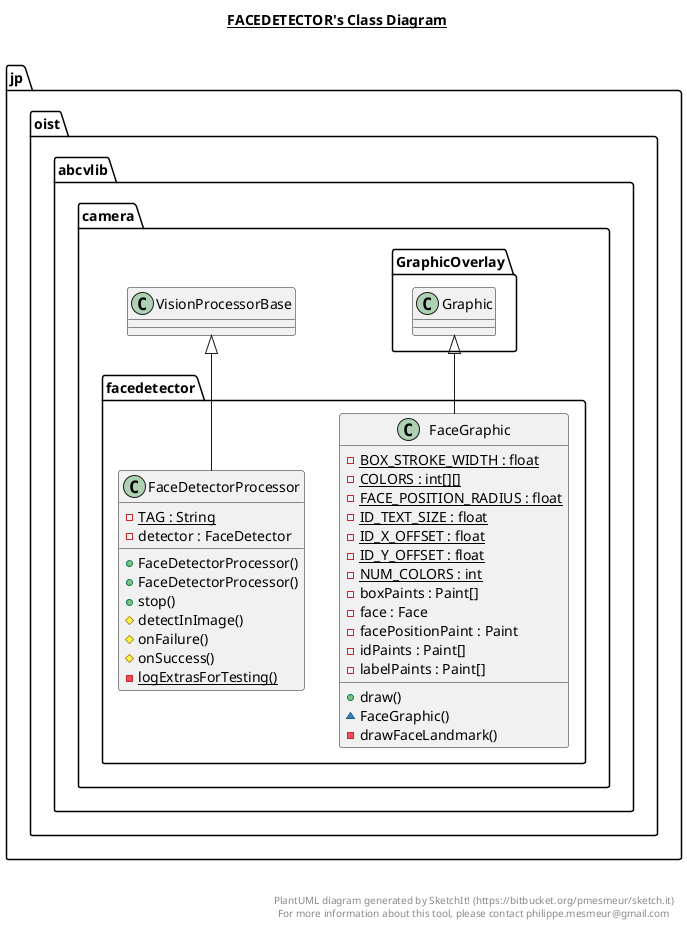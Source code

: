 @startuml

title __FACEDETECTOR's Class Diagram__\n

  namespace jp.oist.abcvlib.camera {
    namespace facedetector {
      class jp.oist.abcvlib.camera.facedetector.FaceDetectorProcessor {
          {static} - TAG : String
          - detector : FaceDetector
          + FaceDetectorProcessor()
          + FaceDetectorProcessor()
          + stop()
          # detectInImage()
          # onFailure()
          # onSuccess()
          {static} - logExtrasForTesting()
      }
    }
  }
  

  namespace jp.oist.abcvlib.camera {
    namespace facedetector {
      class jp.oist.abcvlib.camera.facedetector.FaceGraphic {
          {static} - BOX_STROKE_WIDTH : float
          {static} - COLORS : int[][]
          {static} - FACE_POSITION_RADIUS : float
          {static} - ID_TEXT_SIZE : float
          {static} - ID_X_OFFSET : float
          {static} - ID_Y_OFFSET : float
          {static} - NUM_COLORS : int
          - boxPaints : Paint[]
          - face : Face
          - facePositionPaint : Paint
          - idPaints : Paint[]
          - labelPaints : Paint[]
          + draw()
          ~ FaceGraphic()
          - drawFaceLandmark()
      }
    }
  }
  

  jp.oist.abcvlib.camera.facedetector.FaceDetectorProcessor -up-|> jp.oist.abcvlib.camera.VisionProcessorBase
  jp.oist.abcvlib.camera.facedetector.FaceGraphic -up-|> jp.oist.abcvlib.camera.GraphicOverlay.Graphic


right footer


PlantUML diagram generated by SketchIt! (https://bitbucket.org/pmesmeur/sketch.it)
For more information about this tool, please contact philippe.mesmeur@gmail.com
endfooter

@enduml
